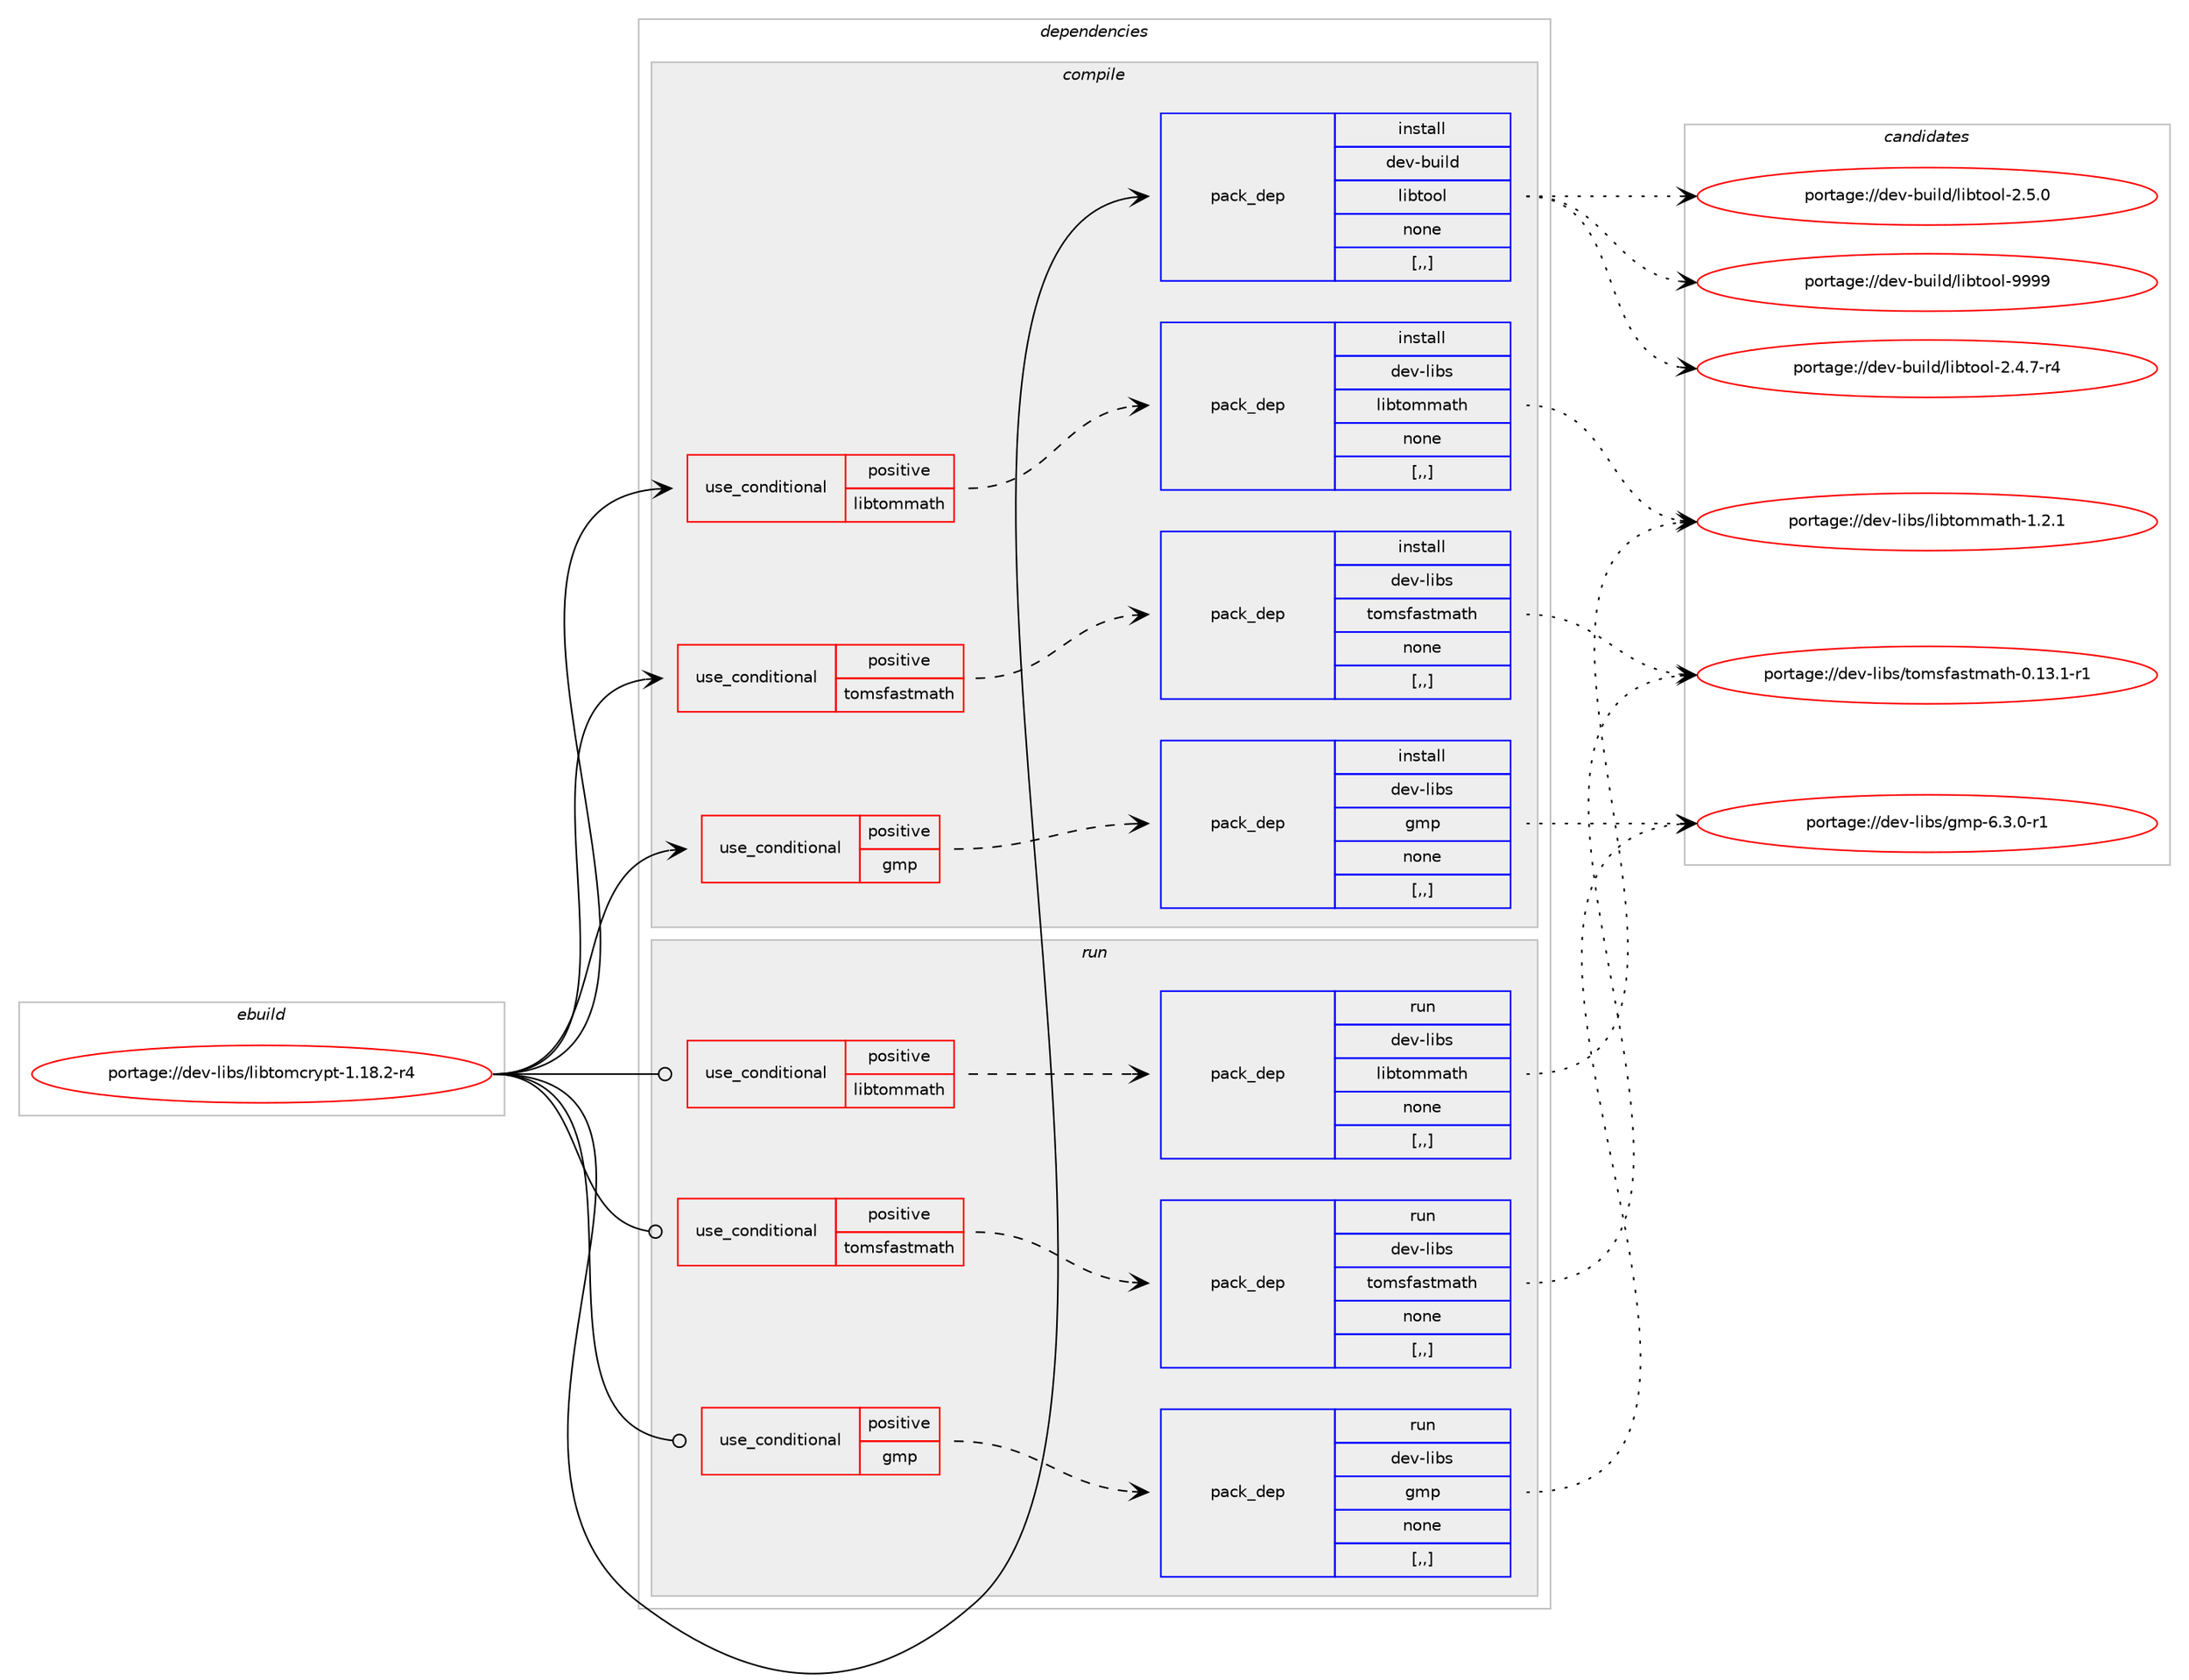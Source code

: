 digraph prolog {

# *************
# Graph options
# *************

newrank=true;
concentrate=true;
compound=true;
graph [rankdir=LR,fontname=Helvetica,fontsize=10,ranksep=1.5];#, ranksep=2.5, nodesep=0.2];
edge  [arrowhead=vee];
node  [fontname=Helvetica,fontsize=10];

# **********
# The ebuild
# **********

subgraph cluster_leftcol {
color=gray;
label=<<i>ebuild</i>>;
id [label="portage://dev-libs/libtomcrypt-1.18.2-r4", color=red, width=4, href="../dev-libs/libtomcrypt-1.18.2-r4.svg"];
}

# ****************
# The dependencies
# ****************

subgraph cluster_midcol {
color=gray;
label=<<i>dependencies</i>>;
subgraph cluster_compile {
fillcolor="#eeeeee";
style=filled;
label=<<i>compile</i>>;
subgraph cond27281 {
dependency110960 [label=<<TABLE BORDER="0" CELLBORDER="1" CELLSPACING="0" CELLPADDING="4"><TR><TD ROWSPAN="3" CELLPADDING="10">use_conditional</TD></TR><TR><TD>positive</TD></TR><TR><TD>gmp</TD></TR></TABLE>>, shape=none, color=red];
subgraph pack82484 {
dependency110961 [label=<<TABLE BORDER="0" CELLBORDER="1" CELLSPACING="0" CELLPADDING="4" WIDTH="220"><TR><TD ROWSPAN="6" CELLPADDING="30">pack_dep</TD></TR><TR><TD WIDTH="110">install</TD></TR><TR><TD>dev-libs</TD></TR><TR><TD>gmp</TD></TR><TR><TD>none</TD></TR><TR><TD>[,,]</TD></TR></TABLE>>, shape=none, color=blue];
}
dependency110960:e -> dependency110961:w [weight=20,style="dashed",arrowhead="vee"];
}
id:e -> dependency110960:w [weight=20,style="solid",arrowhead="vee"];
subgraph cond27282 {
dependency110962 [label=<<TABLE BORDER="0" CELLBORDER="1" CELLSPACING="0" CELLPADDING="4"><TR><TD ROWSPAN="3" CELLPADDING="10">use_conditional</TD></TR><TR><TD>positive</TD></TR><TR><TD>libtommath</TD></TR></TABLE>>, shape=none, color=red];
subgraph pack82485 {
dependency110963 [label=<<TABLE BORDER="0" CELLBORDER="1" CELLSPACING="0" CELLPADDING="4" WIDTH="220"><TR><TD ROWSPAN="6" CELLPADDING="30">pack_dep</TD></TR><TR><TD WIDTH="110">install</TD></TR><TR><TD>dev-libs</TD></TR><TR><TD>libtommath</TD></TR><TR><TD>none</TD></TR><TR><TD>[,,]</TD></TR></TABLE>>, shape=none, color=blue];
}
dependency110962:e -> dependency110963:w [weight=20,style="dashed",arrowhead="vee"];
}
id:e -> dependency110962:w [weight=20,style="solid",arrowhead="vee"];
subgraph cond27283 {
dependency110964 [label=<<TABLE BORDER="0" CELLBORDER="1" CELLSPACING="0" CELLPADDING="4"><TR><TD ROWSPAN="3" CELLPADDING="10">use_conditional</TD></TR><TR><TD>positive</TD></TR><TR><TD>tomsfastmath</TD></TR></TABLE>>, shape=none, color=red];
subgraph pack82486 {
dependency110965 [label=<<TABLE BORDER="0" CELLBORDER="1" CELLSPACING="0" CELLPADDING="4" WIDTH="220"><TR><TD ROWSPAN="6" CELLPADDING="30">pack_dep</TD></TR><TR><TD WIDTH="110">install</TD></TR><TR><TD>dev-libs</TD></TR><TR><TD>tomsfastmath</TD></TR><TR><TD>none</TD></TR><TR><TD>[,,]</TD></TR></TABLE>>, shape=none, color=blue];
}
dependency110964:e -> dependency110965:w [weight=20,style="dashed",arrowhead="vee"];
}
id:e -> dependency110964:w [weight=20,style="solid",arrowhead="vee"];
subgraph pack82487 {
dependency110966 [label=<<TABLE BORDER="0" CELLBORDER="1" CELLSPACING="0" CELLPADDING="4" WIDTH="220"><TR><TD ROWSPAN="6" CELLPADDING="30">pack_dep</TD></TR><TR><TD WIDTH="110">install</TD></TR><TR><TD>dev-build</TD></TR><TR><TD>libtool</TD></TR><TR><TD>none</TD></TR><TR><TD>[,,]</TD></TR></TABLE>>, shape=none, color=blue];
}
id:e -> dependency110966:w [weight=20,style="solid",arrowhead="vee"];
}
subgraph cluster_compileandrun {
fillcolor="#eeeeee";
style=filled;
label=<<i>compile and run</i>>;
}
subgraph cluster_run {
fillcolor="#eeeeee";
style=filled;
label=<<i>run</i>>;
subgraph cond27284 {
dependency110967 [label=<<TABLE BORDER="0" CELLBORDER="1" CELLSPACING="0" CELLPADDING="4"><TR><TD ROWSPAN="3" CELLPADDING="10">use_conditional</TD></TR><TR><TD>positive</TD></TR><TR><TD>gmp</TD></TR></TABLE>>, shape=none, color=red];
subgraph pack82488 {
dependency110968 [label=<<TABLE BORDER="0" CELLBORDER="1" CELLSPACING="0" CELLPADDING="4" WIDTH="220"><TR><TD ROWSPAN="6" CELLPADDING="30">pack_dep</TD></TR><TR><TD WIDTH="110">run</TD></TR><TR><TD>dev-libs</TD></TR><TR><TD>gmp</TD></TR><TR><TD>none</TD></TR><TR><TD>[,,]</TD></TR></TABLE>>, shape=none, color=blue];
}
dependency110967:e -> dependency110968:w [weight=20,style="dashed",arrowhead="vee"];
}
id:e -> dependency110967:w [weight=20,style="solid",arrowhead="odot"];
subgraph cond27285 {
dependency110969 [label=<<TABLE BORDER="0" CELLBORDER="1" CELLSPACING="0" CELLPADDING="4"><TR><TD ROWSPAN="3" CELLPADDING="10">use_conditional</TD></TR><TR><TD>positive</TD></TR><TR><TD>libtommath</TD></TR></TABLE>>, shape=none, color=red];
subgraph pack82489 {
dependency110970 [label=<<TABLE BORDER="0" CELLBORDER="1" CELLSPACING="0" CELLPADDING="4" WIDTH="220"><TR><TD ROWSPAN="6" CELLPADDING="30">pack_dep</TD></TR><TR><TD WIDTH="110">run</TD></TR><TR><TD>dev-libs</TD></TR><TR><TD>libtommath</TD></TR><TR><TD>none</TD></TR><TR><TD>[,,]</TD></TR></TABLE>>, shape=none, color=blue];
}
dependency110969:e -> dependency110970:w [weight=20,style="dashed",arrowhead="vee"];
}
id:e -> dependency110969:w [weight=20,style="solid",arrowhead="odot"];
subgraph cond27286 {
dependency110971 [label=<<TABLE BORDER="0" CELLBORDER="1" CELLSPACING="0" CELLPADDING="4"><TR><TD ROWSPAN="3" CELLPADDING="10">use_conditional</TD></TR><TR><TD>positive</TD></TR><TR><TD>tomsfastmath</TD></TR></TABLE>>, shape=none, color=red];
subgraph pack82490 {
dependency110972 [label=<<TABLE BORDER="0" CELLBORDER="1" CELLSPACING="0" CELLPADDING="4" WIDTH="220"><TR><TD ROWSPAN="6" CELLPADDING="30">pack_dep</TD></TR><TR><TD WIDTH="110">run</TD></TR><TR><TD>dev-libs</TD></TR><TR><TD>tomsfastmath</TD></TR><TR><TD>none</TD></TR><TR><TD>[,,]</TD></TR></TABLE>>, shape=none, color=blue];
}
dependency110971:e -> dependency110972:w [weight=20,style="dashed",arrowhead="vee"];
}
id:e -> dependency110971:w [weight=20,style="solid",arrowhead="odot"];
}
}

# **************
# The candidates
# **************

subgraph cluster_choices {
rank=same;
color=gray;
label=<<i>candidates</i>>;

subgraph choice82484 {
color=black;
nodesep=1;
choice1001011184510810598115471031091124554465146484511449 [label="portage://dev-libs/gmp-6.3.0-r1", color=red, width=4,href="../dev-libs/gmp-6.3.0-r1.svg"];
dependency110961:e -> choice1001011184510810598115471031091124554465146484511449:w [style=dotted,weight="100"];
}
subgraph choice82485 {
color=black;
nodesep=1;
choice1001011184510810598115471081059811611110910997116104454946504649 [label="portage://dev-libs/libtommath-1.2.1", color=red, width=4,href="../dev-libs/libtommath-1.2.1.svg"];
dependency110963:e -> choice1001011184510810598115471081059811611110910997116104454946504649:w [style=dotted,weight="100"];
}
subgraph choice82486 {
color=black;
nodesep=1;
choice1001011184510810598115471161111091151029711511610997116104454846495146494511449 [label="portage://dev-libs/tomsfastmath-0.13.1-r1", color=red, width=4,href="../dev-libs/tomsfastmath-0.13.1-r1.svg"];
dependency110965:e -> choice1001011184510810598115471161111091151029711511610997116104454846495146494511449:w [style=dotted,weight="100"];
}
subgraph choice82487 {
color=black;
nodesep=1;
choice100101118459811710510810047108105981161111111084557575757 [label="portage://dev-build/libtool-9999", color=red, width=4,href="../dev-build/libtool-9999.svg"];
choice10010111845981171051081004710810598116111111108455046534648 [label="portage://dev-build/libtool-2.5.0", color=red, width=4,href="../dev-build/libtool-2.5.0.svg"];
choice100101118459811710510810047108105981161111111084550465246554511452 [label="portage://dev-build/libtool-2.4.7-r4", color=red, width=4,href="../dev-build/libtool-2.4.7-r4.svg"];
dependency110966:e -> choice100101118459811710510810047108105981161111111084557575757:w [style=dotted,weight="100"];
dependency110966:e -> choice10010111845981171051081004710810598116111111108455046534648:w [style=dotted,weight="100"];
dependency110966:e -> choice100101118459811710510810047108105981161111111084550465246554511452:w [style=dotted,weight="100"];
}
subgraph choice82488 {
color=black;
nodesep=1;
choice1001011184510810598115471031091124554465146484511449 [label="portage://dev-libs/gmp-6.3.0-r1", color=red, width=4,href="../dev-libs/gmp-6.3.0-r1.svg"];
dependency110968:e -> choice1001011184510810598115471031091124554465146484511449:w [style=dotted,weight="100"];
}
subgraph choice82489 {
color=black;
nodesep=1;
choice1001011184510810598115471081059811611110910997116104454946504649 [label="portage://dev-libs/libtommath-1.2.1", color=red, width=4,href="../dev-libs/libtommath-1.2.1.svg"];
dependency110970:e -> choice1001011184510810598115471081059811611110910997116104454946504649:w [style=dotted,weight="100"];
}
subgraph choice82490 {
color=black;
nodesep=1;
choice1001011184510810598115471161111091151029711511610997116104454846495146494511449 [label="portage://dev-libs/tomsfastmath-0.13.1-r1", color=red, width=4,href="../dev-libs/tomsfastmath-0.13.1-r1.svg"];
dependency110972:e -> choice1001011184510810598115471161111091151029711511610997116104454846495146494511449:w [style=dotted,weight="100"];
}
}

}
